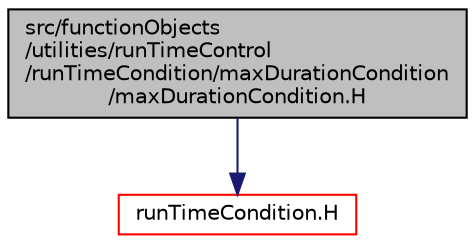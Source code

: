 digraph "src/functionObjects/utilities/runTimeControl/runTimeCondition/maxDurationCondition/maxDurationCondition.H"
{
  bgcolor="transparent";
  edge [fontname="Helvetica",fontsize="10",labelfontname="Helvetica",labelfontsize="10"];
  node [fontname="Helvetica",fontsize="10",shape=record];
  Node1 [label="src/functionObjects\l/utilities/runTimeControl\l/runTimeCondition/maxDurationCondition\l/maxDurationCondition.H",height=0.2,width=0.4,color="black", fillcolor="grey75", style="filled" fontcolor="black"];
  Node1 -> Node2 [color="midnightblue",fontsize="10",style="solid",fontname="Helvetica"];
  Node2 [label="runTimeCondition.H",height=0.2,width=0.4,color="red",URL="$runTimeCondition_8H.html"];
}
